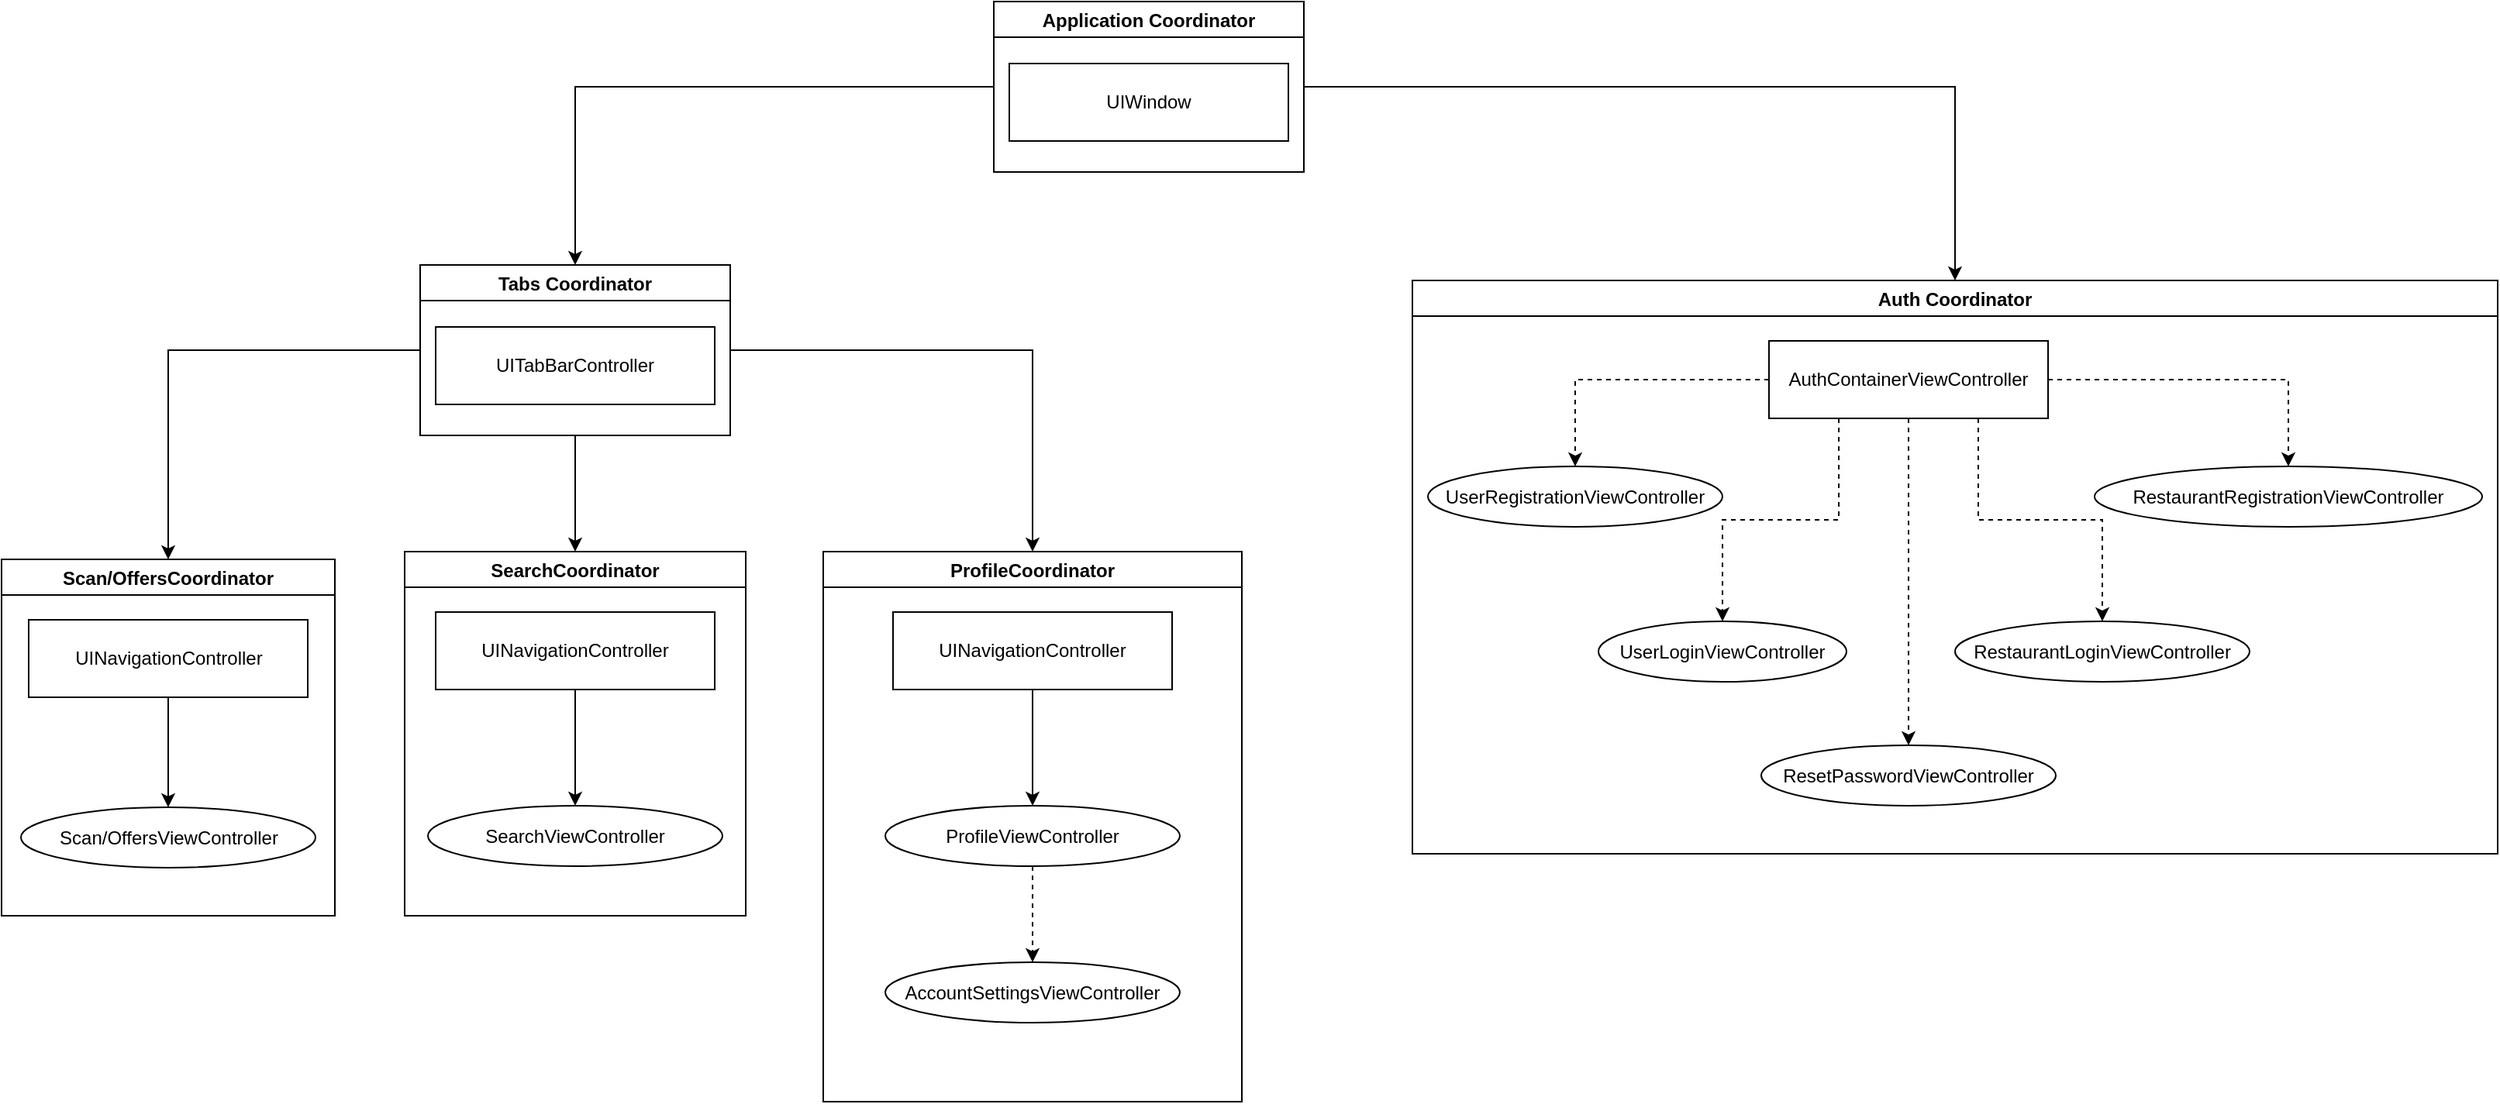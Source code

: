 <mxfile version="16.6.4" type="github">
  <diagram id="_82YeSBfUZ-bT9ts9hX4" name="Page-1">
    <mxGraphModel dx="2933" dy="1177" grid="1" gridSize="10" guides="1" tooltips="1" connect="1" arrows="1" fold="1" page="1" pageScale="1" pageWidth="827" pageHeight="1169" math="0" shadow="0">
      <root>
        <mxCell id="0" />
        <mxCell id="1" parent="0" />
        <mxCell id="wX2a3J8rjj3Ltf82PDTM-21" style="edgeStyle=orthogonalEdgeStyle;rounded=0;orthogonalLoop=1;jettySize=auto;html=1;exitX=0;exitY=0.5;exitDx=0;exitDy=0;entryX=0.5;entryY=0;entryDx=0;entryDy=0;" edge="1" parent="1" source="wX2a3J8rjj3Ltf82PDTM-14" target="wX2a3J8rjj3Ltf82PDTM-19">
          <mxGeometry relative="1" as="geometry" />
        </mxCell>
        <mxCell id="wX2a3J8rjj3Ltf82PDTM-22" style="edgeStyle=orthogonalEdgeStyle;rounded=0;orthogonalLoop=1;jettySize=auto;html=1;exitX=1;exitY=0.5;exitDx=0;exitDy=0;entryX=0.5;entryY=0;entryDx=0;entryDy=0;" edge="1" parent="1" source="wX2a3J8rjj3Ltf82PDTM-14" target="wX2a3J8rjj3Ltf82PDTM-16">
          <mxGeometry relative="1" as="geometry" />
        </mxCell>
        <mxCell id="wX2a3J8rjj3Ltf82PDTM-14" value="Application Coordinator" style="swimlane;glass=0;" vertex="1" parent="1">
          <mxGeometry x="320" width="200" height="110" as="geometry" />
        </mxCell>
        <UserObject label="UIWindow" treeRoot="1" id="wX2a3J8rjj3Ltf82PDTM-53">
          <mxCell style="whiteSpace=wrap;html=1;align=center;treeFolding=1;treeMoving=1;newEdgeStyle={&quot;edgeStyle&quot;:&quot;elbowEdgeStyle&quot;,&quot;startArrow&quot;:&quot;none&quot;,&quot;endArrow&quot;:&quot;none&quot;};glass=0;" vertex="1" parent="wX2a3J8rjj3Ltf82PDTM-14">
            <mxGeometry x="10" y="40" width="180" height="50" as="geometry" />
          </mxCell>
        </UserObject>
        <mxCell id="wX2a3J8rjj3Ltf82PDTM-16" value="Auth Coordinator" style="swimlane;glass=0;" vertex="1" parent="1">
          <mxGeometry x="590" y="180" width="700" height="370" as="geometry" />
        </mxCell>
        <mxCell id="wX2a3J8rjj3Ltf82PDTM-27" value="UserRegistrationViewController" style="ellipse;whiteSpace=wrap;html=1;align=center;newEdgeStyle={&quot;edgeStyle&quot;:&quot;entityRelationEdgeStyle&quot;,&quot;startArrow&quot;:&quot;none&quot;,&quot;endArrow&quot;:&quot;none&quot;,&quot;segment&quot;:10,&quot;curved&quot;:1};treeFolding=1;treeMoving=1;glass=0;" vertex="1" parent="wX2a3J8rjj3Ltf82PDTM-16">
          <mxGeometry x="10" y="120" width="190" height="39" as="geometry" />
        </mxCell>
        <mxCell id="wX2a3J8rjj3Ltf82PDTM-32" value="RestaurantRegistrationViewController" style="ellipse;whiteSpace=wrap;html=1;align=center;newEdgeStyle={&quot;edgeStyle&quot;:&quot;entityRelationEdgeStyle&quot;,&quot;startArrow&quot;:&quot;none&quot;,&quot;endArrow&quot;:&quot;none&quot;,&quot;segment&quot;:10,&quot;curved&quot;:1};treeFolding=1;treeMoving=1;glass=0;" vertex="1" parent="wX2a3J8rjj3Ltf82PDTM-16">
          <mxGeometry x="440" y="120" width="250" height="39" as="geometry" />
        </mxCell>
        <mxCell id="wX2a3J8rjj3Ltf82PDTM-31" value="UserLoginViewController" style="ellipse;whiteSpace=wrap;html=1;align=center;newEdgeStyle={&quot;edgeStyle&quot;:&quot;entityRelationEdgeStyle&quot;,&quot;startArrow&quot;:&quot;none&quot;,&quot;endArrow&quot;:&quot;none&quot;,&quot;segment&quot;:10,&quot;curved&quot;:1};treeFolding=1;treeMoving=1;glass=0;" vertex="1" parent="wX2a3J8rjj3Ltf82PDTM-16">
          <mxGeometry x="120" y="220" width="160" height="39" as="geometry" />
        </mxCell>
        <mxCell id="wX2a3J8rjj3Ltf82PDTM-30" value="ResetPasswordViewController" style="ellipse;whiteSpace=wrap;html=1;align=center;newEdgeStyle={&quot;edgeStyle&quot;:&quot;entityRelationEdgeStyle&quot;,&quot;startArrow&quot;:&quot;none&quot;,&quot;endArrow&quot;:&quot;none&quot;,&quot;segment&quot;:10,&quot;curved&quot;:1};treeFolding=1;treeMoving=1;glass=0;" vertex="1" parent="wX2a3J8rjj3Ltf82PDTM-16">
          <mxGeometry x="225" y="300" width="190" height="39" as="geometry" />
        </mxCell>
        <mxCell id="wX2a3J8rjj3Ltf82PDTM-29" value="RestaurantLoginViewController" style="ellipse;whiteSpace=wrap;html=1;align=center;newEdgeStyle={&quot;edgeStyle&quot;:&quot;entityRelationEdgeStyle&quot;,&quot;startArrow&quot;:&quot;none&quot;,&quot;endArrow&quot;:&quot;none&quot;,&quot;segment&quot;:10,&quot;curved&quot;:1};treeFolding=1;treeMoving=1;glass=0;" vertex="1" parent="wX2a3J8rjj3Ltf82PDTM-16">
          <mxGeometry x="350" y="220" width="190" height="39" as="geometry" />
        </mxCell>
        <mxCell id="wX2a3J8rjj3Ltf82PDTM-35" style="edgeStyle=orthogonalEdgeStyle;rounded=0;orthogonalLoop=1;jettySize=auto;html=1;exitX=0;exitY=0.5;exitDx=0;exitDy=0;entryX=0.5;entryY=0;entryDx=0;entryDy=0;dashed=1;" edge="1" parent="wX2a3J8rjj3Ltf82PDTM-16" source="wX2a3J8rjj3Ltf82PDTM-34" target="wX2a3J8rjj3Ltf82PDTM-27">
          <mxGeometry relative="1" as="geometry" />
        </mxCell>
        <mxCell id="wX2a3J8rjj3Ltf82PDTM-36" style="edgeStyle=orthogonalEdgeStyle;rounded=0;orthogonalLoop=1;jettySize=auto;html=1;exitX=1;exitY=0.5;exitDx=0;exitDy=0;entryX=0.5;entryY=0;entryDx=0;entryDy=0;dashed=1;" edge="1" parent="wX2a3J8rjj3Ltf82PDTM-16" source="wX2a3J8rjj3Ltf82PDTM-34" target="wX2a3J8rjj3Ltf82PDTM-32">
          <mxGeometry relative="1" as="geometry" />
        </mxCell>
        <mxCell id="wX2a3J8rjj3Ltf82PDTM-37" style="edgeStyle=orthogonalEdgeStyle;rounded=0;orthogonalLoop=1;jettySize=auto;html=1;exitX=0.75;exitY=1;exitDx=0;exitDy=0;entryX=0.5;entryY=0;entryDx=0;entryDy=0;dashed=1;" edge="1" parent="wX2a3J8rjj3Ltf82PDTM-16" source="wX2a3J8rjj3Ltf82PDTM-34" target="wX2a3J8rjj3Ltf82PDTM-29">
          <mxGeometry relative="1" as="geometry" />
        </mxCell>
        <mxCell id="wX2a3J8rjj3Ltf82PDTM-38" style="edgeStyle=orthogonalEdgeStyle;rounded=0;orthogonalLoop=1;jettySize=auto;html=1;exitX=0.25;exitY=1;exitDx=0;exitDy=0;entryX=0.5;entryY=0;entryDx=0;entryDy=0;dashed=1;" edge="1" parent="wX2a3J8rjj3Ltf82PDTM-16" source="wX2a3J8rjj3Ltf82PDTM-34" target="wX2a3J8rjj3Ltf82PDTM-31">
          <mxGeometry relative="1" as="geometry" />
        </mxCell>
        <mxCell id="wX2a3J8rjj3Ltf82PDTM-39" style="edgeStyle=orthogonalEdgeStyle;rounded=0;orthogonalLoop=1;jettySize=auto;html=1;exitX=0.5;exitY=1;exitDx=0;exitDy=0;entryX=0.5;entryY=0;entryDx=0;entryDy=0;dashed=1;" edge="1" parent="wX2a3J8rjj3Ltf82PDTM-16" source="wX2a3J8rjj3Ltf82PDTM-34" target="wX2a3J8rjj3Ltf82PDTM-30">
          <mxGeometry relative="1" as="geometry" />
        </mxCell>
        <UserObject label="AuthContainerViewController" treeRoot="1" id="wX2a3J8rjj3Ltf82PDTM-34">
          <mxCell style="whiteSpace=wrap;html=1;align=center;treeFolding=1;treeMoving=1;newEdgeStyle={&quot;edgeStyle&quot;:&quot;elbowEdgeStyle&quot;,&quot;startArrow&quot;:&quot;none&quot;,&quot;endArrow&quot;:&quot;none&quot;};glass=0;" vertex="1" parent="wX2a3J8rjj3Ltf82PDTM-16">
            <mxGeometry x="230" y="39" width="180" height="50" as="geometry" />
          </mxCell>
        </UserObject>
        <mxCell id="wX2a3J8rjj3Ltf82PDTM-50" style="edgeStyle=orthogonalEdgeStyle;rounded=0;orthogonalLoop=1;jettySize=auto;html=1;exitX=0;exitY=0.5;exitDx=0;exitDy=0;entryX=0.5;entryY=0;entryDx=0;entryDy=0;" edge="1" parent="1" source="wX2a3J8rjj3Ltf82PDTM-19" target="wX2a3J8rjj3Ltf82PDTM-42">
          <mxGeometry relative="1" as="geometry" />
        </mxCell>
        <mxCell id="wX2a3J8rjj3Ltf82PDTM-51" style="edgeStyle=orthogonalEdgeStyle;rounded=0;orthogonalLoop=1;jettySize=auto;html=1;exitX=0.5;exitY=1;exitDx=0;exitDy=0;entryX=0.5;entryY=0;entryDx=0;entryDy=0;" edge="1" parent="1" source="wX2a3J8rjj3Ltf82PDTM-19" target="wX2a3J8rjj3Ltf82PDTM-40">
          <mxGeometry relative="1" as="geometry" />
        </mxCell>
        <mxCell id="wX2a3J8rjj3Ltf82PDTM-52" style="edgeStyle=orthogonalEdgeStyle;rounded=0;orthogonalLoop=1;jettySize=auto;html=1;exitX=1;exitY=0.5;exitDx=0;exitDy=0;" edge="1" parent="1" source="wX2a3J8rjj3Ltf82PDTM-19" target="wX2a3J8rjj3Ltf82PDTM-45">
          <mxGeometry relative="1" as="geometry" />
        </mxCell>
        <mxCell id="wX2a3J8rjj3Ltf82PDTM-19" value="Tabs Coordinator" style="swimlane;glass=0;" vertex="1" parent="1">
          <mxGeometry x="-50" y="170" width="200" height="110" as="geometry" />
        </mxCell>
        <UserObject label="UITabBarController" treeRoot="1" id="wX2a3J8rjj3Ltf82PDTM-54">
          <mxCell style="whiteSpace=wrap;html=1;align=center;treeFolding=1;treeMoving=1;newEdgeStyle={&quot;edgeStyle&quot;:&quot;elbowEdgeStyle&quot;,&quot;startArrow&quot;:&quot;none&quot;,&quot;endArrow&quot;:&quot;none&quot;};glass=0;" vertex="1" parent="wX2a3J8rjj3Ltf82PDTM-19">
            <mxGeometry x="10" y="40" width="180" height="50" as="geometry" />
          </mxCell>
        </UserObject>
        <mxCell id="wX2a3J8rjj3Ltf82PDTM-40" value="SearchCoordinator" style="swimlane;glass=0;" vertex="1" parent="1">
          <mxGeometry x="-60" y="355" width="220" height="235" as="geometry" />
        </mxCell>
        <mxCell id="wX2a3J8rjj3Ltf82PDTM-63" style="edgeStyle=orthogonalEdgeStyle;rounded=0;orthogonalLoop=1;jettySize=auto;html=1;exitX=0.5;exitY=1;exitDx=0;exitDy=0;entryX=0.5;entryY=0;entryDx=0;entryDy=0;" edge="1" parent="wX2a3J8rjj3Ltf82PDTM-40" source="wX2a3J8rjj3Ltf82PDTM-58" target="wX2a3J8rjj3Ltf82PDTM-61">
          <mxGeometry relative="1" as="geometry" />
        </mxCell>
        <UserObject label="UINavigationController" treeRoot="1" id="wX2a3J8rjj3Ltf82PDTM-58">
          <mxCell style="whiteSpace=wrap;html=1;align=center;treeFolding=1;treeMoving=1;newEdgeStyle={&quot;edgeStyle&quot;:&quot;elbowEdgeStyle&quot;,&quot;startArrow&quot;:&quot;none&quot;,&quot;endArrow&quot;:&quot;none&quot;};glass=0;" vertex="1" parent="wX2a3J8rjj3Ltf82PDTM-40">
            <mxGeometry x="20" y="39" width="180" height="50" as="geometry" />
          </mxCell>
        </UserObject>
        <mxCell id="wX2a3J8rjj3Ltf82PDTM-61" value="SearchViewController" style="ellipse;whiteSpace=wrap;html=1;align=center;newEdgeStyle={&quot;edgeStyle&quot;:&quot;entityRelationEdgeStyle&quot;,&quot;startArrow&quot;:&quot;none&quot;,&quot;endArrow&quot;:&quot;none&quot;,&quot;segment&quot;:10,&quot;curved&quot;:1};treeFolding=1;treeMoving=1;glass=0;" vertex="1" parent="wX2a3J8rjj3Ltf82PDTM-40">
          <mxGeometry x="15" y="164" width="190" height="39" as="geometry" />
        </mxCell>
        <mxCell id="wX2a3J8rjj3Ltf82PDTM-42" value="Scan/OffersCoordinator" style="swimlane;glass=0;" vertex="1" parent="1">
          <mxGeometry x="-320" y="360" width="215" height="230" as="geometry" />
        </mxCell>
        <mxCell id="wX2a3J8rjj3Ltf82PDTM-60" style="edgeStyle=orthogonalEdgeStyle;rounded=0;orthogonalLoop=1;jettySize=auto;html=1;exitX=0.5;exitY=1;exitDx=0;exitDy=0;entryX=0.5;entryY=0;entryDx=0;entryDy=0;" edge="1" parent="wX2a3J8rjj3Ltf82PDTM-42" source="wX2a3J8rjj3Ltf82PDTM-56" target="wX2a3J8rjj3Ltf82PDTM-59">
          <mxGeometry relative="1" as="geometry" />
        </mxCell>
        <UserObject label="UINavigationController" treeRoot="1" id="wX2a3J8rjj3Ltf82PDTM-56">
          <mxCell style="whiteSpace=wrap;html=1;align=center;treeFolding=1;treeMoving=1;newEdgeStyle={&quot;edgeStyle&quot;:&quot;elbowEdgeStyle&quot;,&quot;startArrow&quot;:&quot;none&quot;,&quot;endArrow&quot;:&quot;none&quot;};glass=0;" vertex="1" parent="wX2a3J8rjj3Ltf82PDTM-42">
            <mxGeometry x="17.5" y="39" width="180" height="50" as="geometry" />
          </mxCell>
        </UserObject>
        <mxCell id="wX2a3J8rjj3Ltf82PDTM-59" value="Scan/OffersViewController" style="ellipse;whiteSpace=wrap;html=1;align=center;newEdgeStyle={&quot;edgeStyle&quot;:&quot;entityRelationEdgeStyle&quot;,&quot;startArrow&quot;:&quot;none&quot;,&quot;endArrow&quot;:&quot;none&quot;,&quot;segment&quot;:10,&quot;curved&quot;:1};treeFolding=1;treeMoving=1;glass=0;" vertex="1" parent="wX2a3J8rjj3Ltf82PDTM-42">
          <mxGeometry x="12.5" y="160" width="190" height="39" as="geometry" />
        </mxCell>
        <mxCell id="wX2a3J8rjj3Ltf82PDTM-45" value="ProfileCoordinator" style="swimlane;glass=0;" vertex="1" parent="1">
          <mxGeometry x="210" y="355" width="270" height="355" as="geometry" />
        </mxCell>
        <mxCell id="wX2a3J8rjj3Ltf82PDTM-65" style="edgeStyle=orthogonalEdgeStyle;rounded=0;orthogonalLoop=1;jettySize=auto;html=1;exitX=0.5;exitY=1;exitDx=0;exitDy=0;entryX=0.5;entryY=0;entryDx=0;entryDy=0;" edge="1" parent="wX2a3J8rjj3Ltf82PDTM-45" source="wX2a3J8rjj3Ltf82PDTM-57" target="wX2a3J8rjj3Ltf82PDTM-64">
          <mxGeometry relative="1" as="geometry" />
        </mxCell>
        <UserObject label="UINavigationController" treeRoot="1" id="wX2a3J8rjj3Ltf82PDTM-57">
          <mxCell style="whiteSpace=wrap;html=1;align=center;treeFolding=1;treeMoving=1;newEdgeStyle={&quot;edgeStyle&quot;:&quot;elbowEdgeStyle&quot;,&quot;startArrow&quot;:&quot;none&quot;,&quot;endArrow&quot;:&quot;none&quot;};glass=0;" vertex="1" parent="wX2a3J8rjj3Ltf82PDTM-45">
            <mxGeometry x="45" y="39" width="180" height="50" as="geometry" />
          </mxCell>
        </UserObject>
        <mxCell id="wX2a3J8rjj3Ltf82PDTM-67" style="edgeStyle=orthogonalEdgeStyle;rounded=0;orthogonalLoop=1;jettySize=auto;html=1;exitX=0.5;exitY=1;exitDx=0;exitDy=0;entryX=0.5;entryY=0;entryDx=0;entryDy=0;dashed=1;" edge="1" parent="wX2a3J8rjj3Ltf82PDTM-45" source="wX2a3J8rjj3Ltf82PDTM-64" target="wX2a3J8rjj3Ltf82PDTM-66">
          <mxGeometry relative="1" as="geometry" />
        </mxCell>
        <mxCell id="wX2a3J8rjj3Ltf82PDTM-64" value="ProfileViewController" style="ellipse;whiteSpace=wrap;html=1;align=center;newEdgeStyle={&quot;edgeStyle&quot;:&quot;entityRelationEdgeStyle&quot;,&quot;startArrow&quot;:&quot;none&quot;,&quot;endArrow&quot;:&quot;none&quot;,&quot;segment&quot;:10,&quot;curved&quot;:1};treeFolding=1;treeMoving=1;glass=0;" vertex="1" parent="wX2a3J8rjj3Ltf82PDTM-45">
          <mxGeometry x="40" y="164" width="190" height="39" as="geometry" />
        </mxCell>
        <mxCell id="wX2a3J8rjj3Ltf82PDTM-66" value="AccountSettingsViewController" style="ellipse;whiteSpace=wrap;html=1;align=center;newEdgeStyle={&quot;edgeStyle&quot;:&quot;entityRelationEdgeStyle&quot;,&quot;startArrow&quot;:&quot;none&quot;,&quot;endArrow&quot;:&quot;none&quot;,&quot;segment&quot;:10,&quot;curved&quot;:1};treeFolding=1;treeMoving=1;glass=0;" vertex="1" parent="wX2a3J8rjj3Ltf82PDTM-45">
          <mxGeometry x="40" y="265" width="190" height="39" as="geometry" />
        </mxCell>
      </root>
    </mxGraphModel>
  </diagram>
</mxfile>

